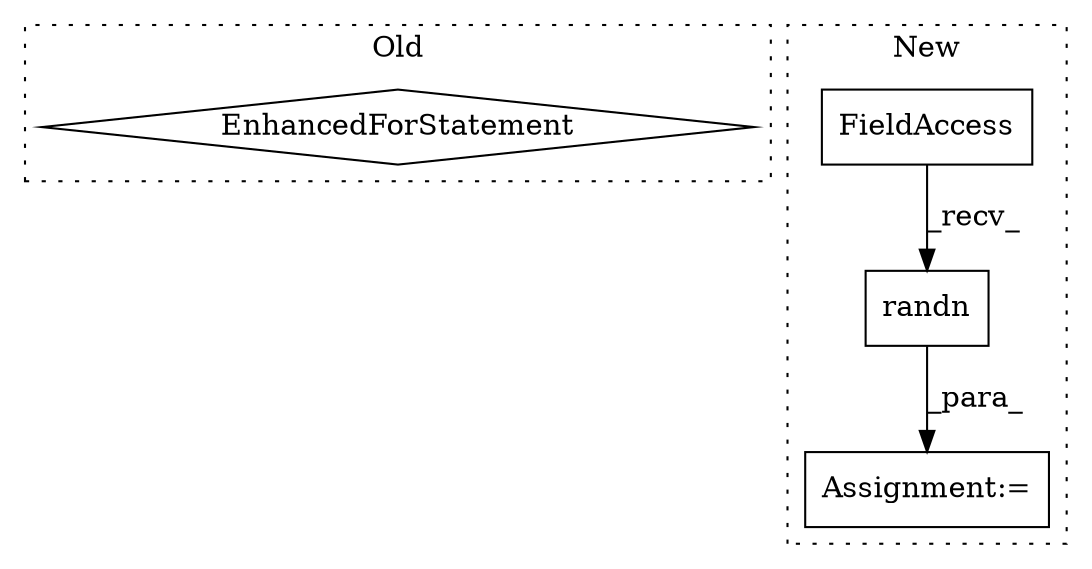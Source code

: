 digraph G {
subgraph cluster0 {
1 [label="EnhancedForStatement" a="70" s="3048,3178" l="57,2" shape="diamond"];
label = "Old";
style="dotted";
}
subgraph cluster1 {
2 [label="randn" a="32" s="3285,3296" l="6,1" shape="box"];
3 [label="Assignment:=" a="7" s="3271" l="1" shape="box"];
4 [label="FieldAccess" a="22" s="3272" l="12" shape="box"];
label = "New";
style="dotted";
}
2 -> 3 [label="_para_"];
4 -> 2 [label="_recv_"];
}